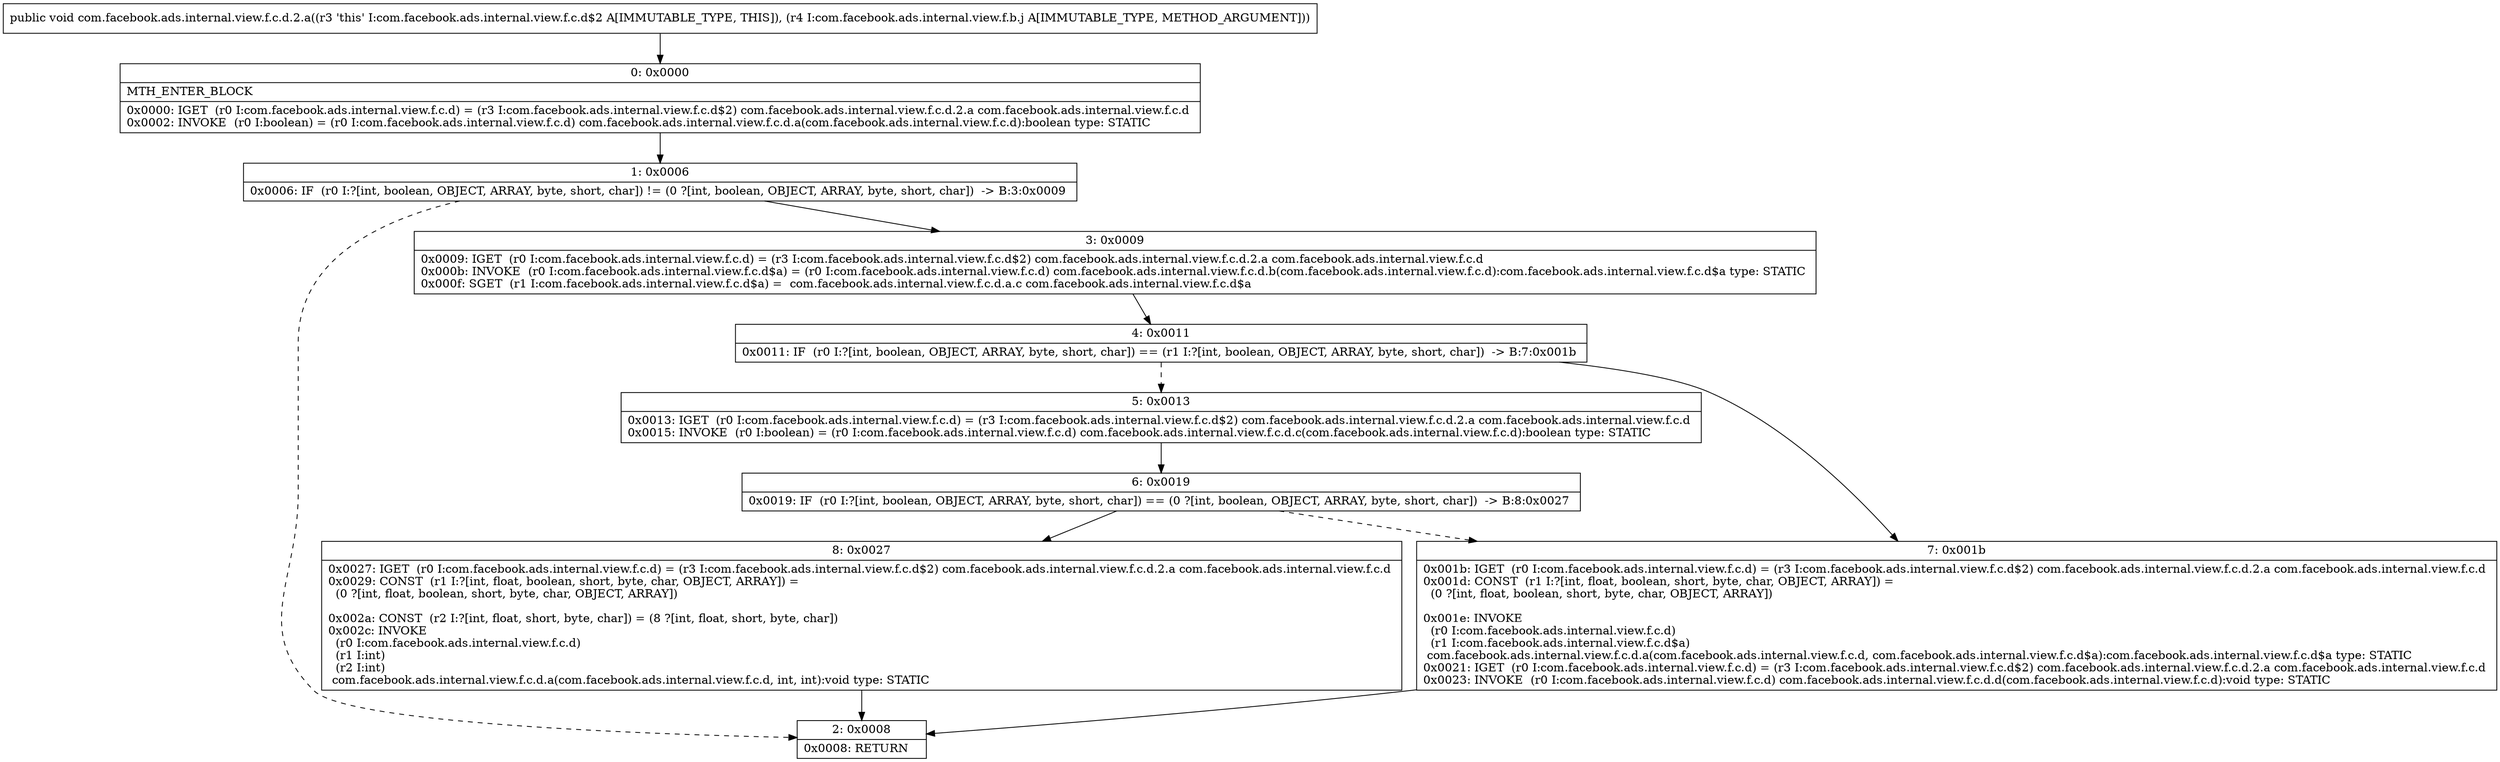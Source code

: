 digraph "CFG forcom.facebook.ads.internal.view.f.c.d.2.a(Lcom\/facebook\/ads\/internal\/view\/f\/b\/j;)V" {
Node_0 [shape=record,label="{0\:\ 0x0000|MTH_ENTER_BLOCK\l|0x0000: IGET  (r0 I:com.facebook.ads.internal.view.f.c.d) = (r3 I:com.facebook.ads.internal.view.f.c.d$2) com.facebook.ads.internal.view.f.c.d.2.a com.facebook.ads.internal.view.f.c.d \l0x0002: INVOKE  (r0 I:boolean) = (r0 I:com.facebook.ads.internal.view.f.c.d) com.facebook.ads.internal.view.f.c.d.a(com.facebook.ads.internal.view.f.c.d):boolean type: STATIC \l}"];
Node_1 [shape=record,label="{1\:\ 0x0006|0x0006: IF  (r0 I:?[int, boolean, OBJECT, ARRAY, byte, short, char]) != (0 ?[int, boolean, OBJECT, ARRAY, byte, short, char])  \-\> B:3:0x0009 \l}"];
Node_2 [shape=record,label="{2\:\ 0x0008|0x0008: RETURN   \l}"];
Node_3 [shape=record,label="{3\:\ 0x0009|0x0009: IGET  (r0 I:com.facebook.ads.internal.view.f.c.d) = (r3 I:com.facebook.ads.internal.view.f.c.d$2) com.facebook.ads.internal.view.f.c.d.2.a com.facebook.ads.internal.view.f.c.d \l0x000b: INVOKE  (r0 I:com.facebook.ads.internal.view.f.c.d$a) = (r0 I:com.facebook.ads.internal.view.f.c.d) com.facebook.ads.internal.view.f.c.d.b(com.facebook.ads.internal.view.f.c.d):com.facebook.ads.internal.view.f.c.d$a type: STATIC \l0x000f: SGET  (r1 I:com.facebook.ads.internal.view.f.c.d$a) =  com.facebook.ads.internal.view.f.c.d.a.c com.facebook.ads.internal.view.f.c.d$a \l}"];
Node_4 [shape=record,label="{4\:\ 0x0011|0x0011: IF  (r0 I:?[int, boolean, OBJECT, ARRAY, byte, short, char]) == (r1 I:?[int, boolean, OBJECT, ARRAY, byte, short, char])  \-\> B:7:0x001b \l}"];
Node_5 [shape=record,label="{5\:\ 0x0013|0x0013: IGET  (r0 I:com.facebook.ads.internal.view.f.c.d) = (r3 I:com.facebook.ads.internal.view.f.c.d$2) com.facebook.ads.internal.view.f.c.d.2.a com.facebook.ads.internal.view.f.c.d \l0x0015: INVOKE  (r0 I:boolean) = (r0 I:com.facebook.ads.internal.view.f.c.d) com.facebook.ads.internal.view.f.c.d.c(com.facebook.ads.internal.view.f.c.d):boolean type: STATIC \l}"];
Node_6 [shape=record,label="{6\:\ 0x0019|0x0019: IF  (r0 I:?[int, boolean, OBJECT, ARRAY, byte, short, char]) == (0 ?[int, boolean, OBJECT, ARRAY, byte, short, char])  \-\> B:8:0x0027 \l}"];
Node_7 [shape=record,label="{7\:\ 0x001b|0x001b: IGET  (r0 I:com.facebook.ads.internal.view.f.c.d) = (r3 I:com.facebook.ads.internal.view.f.c.d$2) com.facebook.ads.internal.view.f.c.d.2.a com.facebook.ads.internal.view.f.c.d \l0x001d: CONST  (r1 I:?[int, float, boolean, short, byte, char, OBJECT, ARRAY]) = \l  (0 ?[int, float, boolean, short, byte, char, OBJECT, ARRAY])\l \l0x001e: INVOKE  \l  (r0 I:com.facebook.ads.internal.view.f.c.d)\l  (r1 I:com.facebook.ads.internal.view.f.c.d$a)\l com.facebook.ads.internal.view.f.c.d.a(com.facebook.ads.internal.view.f.c.d, com.facebook.ads.internal.view.f.c.d$a):com.facebook.ads.internal.view.f.c.d$a type: STATIC \l0x0021: IGET  (r0 I:com.facebook.ads.internal.view.f.c.d) = (r3 I:com.facebook.ads.internal.view.f.c.d$2) com.facebook.ads.internal.view.f.c.d.2.a com.facebook.ads.internal.view.f.c.d \l0x0023: INVOKE  (r0 I:com.facebook.ads.internal.view.f.c.d) com.facebook.ads.internal.view.f.c.d.d(com.facebook.ads.internal.view.f.c.d):void type: STATIC \l}"];
Node_8 [shape=record,label="{8\:\ 0x0027|0x0027: IGET  (r0 I:com.facebook.ads.internal.view.f.c.d) = (r3 I:com.facebook.ads.internal.view.f.c.d$2) com.facebook.ads.internal.view.f.c.d.2.a com.facebook.ads.internal.view.f.c.d \l0x0029: CONST  (r1 I:?[int, float, boolean, short, byte, char, OBJECT, ARRAY]) = \l  (0 ?[int, float, boolean, short, byte, char, OBJECT, ARRAY])\l \l0x002a: CONST  (r2 I:?[int, float, short, byte, char]) = (8 ?[int, float, short, byte, char]) \l0x002c: INVOKE  \l  (r0 I:com.facebook.ads.internal.view.f.c.d)\l  (r1 I:int)\l  (r2 I:int)\l com.facebook.ads.internal.view.f.c.d.a(com.facebook.ads.internal.view.f.c.d, int, int):void type: STATIC \l}"];
MethodNode[shape=record,label="{public void com.facebook.ads.internal.view.f.c.d.2.a((r3 'this' I:com.facebook.ads.internal.view.f.c.d$2 A[IMMUTABLE_TYPE, THIS]), (r4 I:com.facebook.ads.internal.view.f.b.j A[IMMUTABLE_TYPE, METHOD_ARGUMENT])) }"];
MethodNode -> Node_0;
Node_0 -> Node_1;
Node_1 -> Node_2[style=dashed];
Node_1 -> Node_3;
Node_3 -> Node_4;
Node_4 -> Node_5[style=dashed];
Node_4 -> Node_7;
Node_5 -> Node_6;
Node_6 -> Node_7[style=dashed];
Node_6 -> Node_8;
Node_7 -> Node_2;
Node_8 -> Node_2;
}

